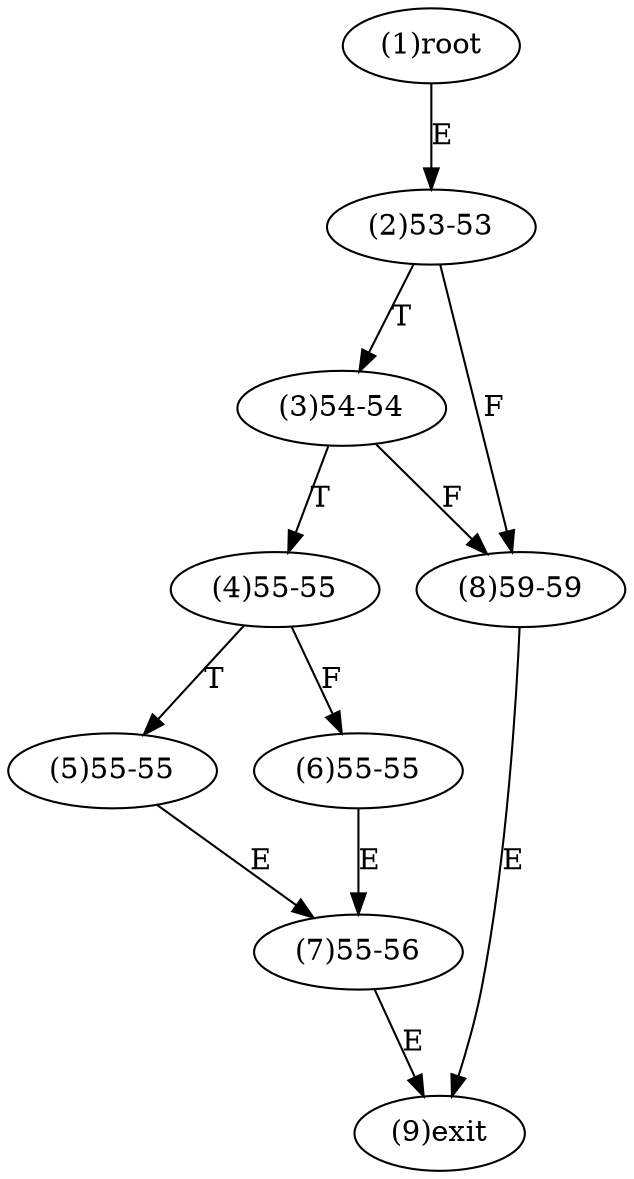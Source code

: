 digraph "" { 
1[ label="(1)root"];
2[ label="(2)53-53"];
3[ label="(3)54-54"];
4[ label="(4)55-55"];
5[ label="(5)55-55"];
6[ label="(6)55-55"];
7[ label="(7)55-56"];
8[ label="(8)59-59"];
9[ label="(9)exit"];
1->2[ label="E"];
2->8[ label="F"];
2->3[ label="T"];
3->8[ label="F"];
3->4[ label="T"];
4->6[ label="F"];
4->5[ label="T"];
5->7[ label="E"];
6->7[ label="E"];
7->9[ label="E"];
8->9[ label="E"];
}